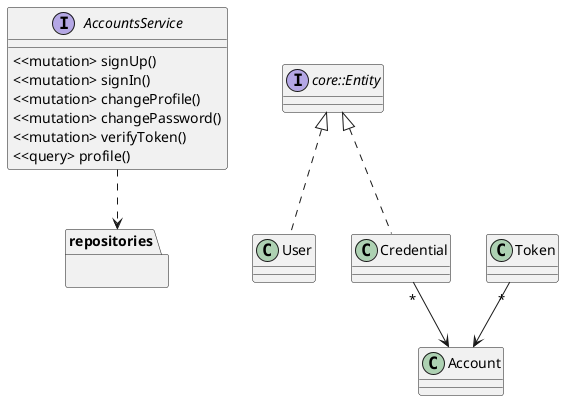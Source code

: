 @startuml Domain

interface AccountsService {
    <<mutation> signUp()
    <<mutation> signIn()
    <<mutation> changeProfile()
    <<mutation> changePassword()
    <<mutation> verifyToken()
    <<query> profile()
}

package repositories { }

AccountsService ..> repositories

interface core::Entity

class User implements core::Entity
class Credential implements core::Entity
class Token

Credential "*" --> Account
Token "*" --> Account
@enduml